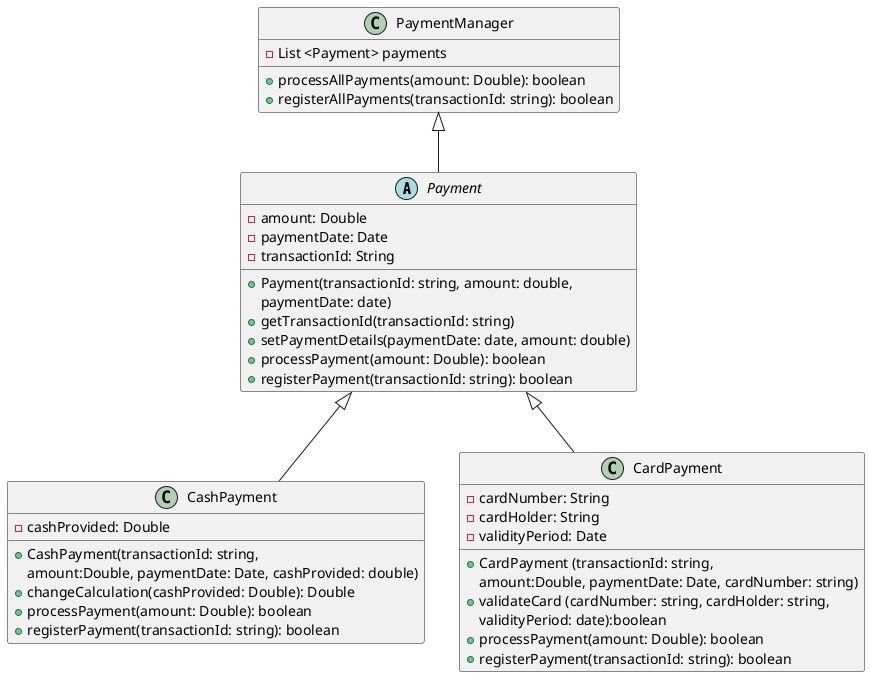 @startuml
abstract class Payment {
- amount: Double
- paymentDate: Date
- transactionId: String
+ Payment(transactionId: string, amount: double,
paymentDate: date)
+ getTransactionId(transactionId: string)
+ setPaymentDetails(paymentDate: date, amount: double)
+ processPayment(amount: Double): boolean
+ registerPayment(transactionId: string): boolean
}

class CashPayment {
- cashProvided: Double
+ CashPayment(transactionId: string, 
amount:Double, paymentDate: Date, cashProvided: double)
+ changeCalculation(cashProvided: Double): Double
+ processPayment(amount: Double): boolean
+ registerPayment(transactionId: string): boolean
}

class CardPayment {
- cardNumber: String
- cardHolder: String
- validityPeriod: Date

+ CardPayment (transactionId: string, 
amount:Double, paymentDate: Date, cardNumber: string)
+ validateCard (cardNumber: string, cardHolder: string,
validityPeriod: date):boolean
+ processPayment(amount: Double): boolean
+ registerPayment(transactionId: string): boolean
}

class PaymentManager {
- List <Payment> payments
+ processAllPayments(amount: Double): boolean
+ registerAllPayments(transactionId: string): boolean 
}

Payment <|--  CashPayment
Payment <|--  CardPayment
PaymentManager <|--  Payment

@enduml